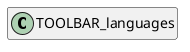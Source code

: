 @startuml
set namespaceSeparator \\
hide members
hide << alias >> circle

class TOOLBAR_languages
@enduml
